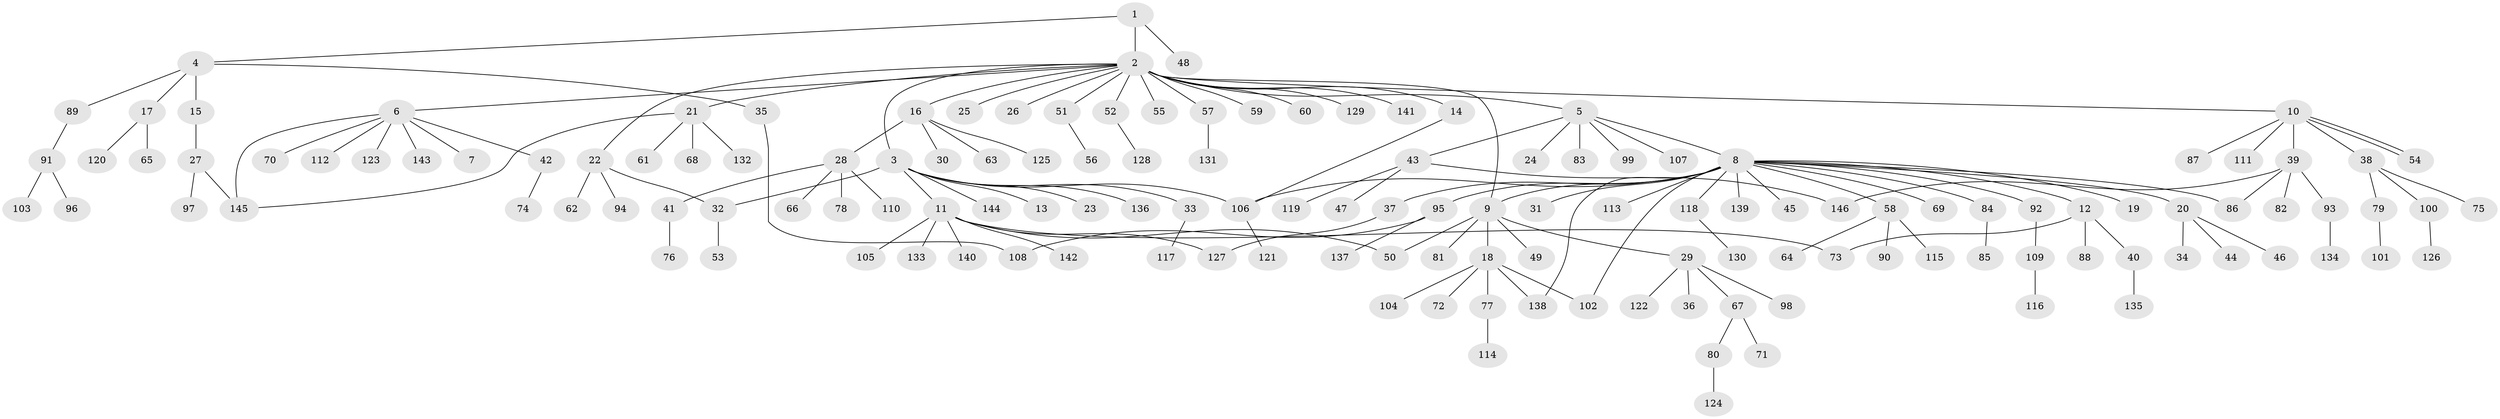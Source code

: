 // Generated by graph-tools (version 1.1) at 2025/26/03/09/25 03:26:05]
// undirected, 146 vertices, 160 edges
graph export_dot {
graph [start="1"]
  node [color=gray90,style=filled];
  1;
  2;
  3;
  4;
  5;
  6;
  7;
  8;
  9;
  10;
  11;
  12;
  13;
  14;
  15;
  16;
  17;
  18;
  19;
  20;
  21;
  22;
  23;
  24;
  25;
  26;
  27;
  28;
  29;
  30;
  31;
  32;
  33;
  34;
  35;
  36;
  37;
  38;
  39;
  40;
  41;
  42;
  43;
  44;
  45;
  46;
  47;
  48;
  49;
  50;
  51;
  52;
  53;
  54;
  55;
  56;
  57;
  58;
  59;
  60;
  61;
  62;
  63;
  64;
  65;
  66;
  67;
  68;
  69;
  70;
  71;
  72;
  73;
  74;
  75;
  76;
  77;
  78;
  79;
  80;
  81;
  82;
  83;
  84;
  85;
  86;
  87;
  88;
  89;
  90;
  91;
  92;
  93;
  94;
  95;
  96;
  97;
  98;
  99;
  100;
  101;
  102;
  103;
  104;
  105;
  106;
  107;
  108;
  109;
  110;
  111;
  112;
  113;
  114;
  115;
  116;
  117;
  118;
  119;
  120;
  121;
  122;
  123;
  124;
  125;
  126;
  127;
  128;
  129;
  130;
  131;
  132;
  133;
  134;
  135;
  136;
  137;
  138;
  139;
  140;
  141;
  142;
  143;
  144;
  145;
  146;
  1 -- 2;
  1 -- 4;
  1 -- 48;
  2 -- 3;
  2 -- 5;
  2 -- 6;
  2 -- 9;
  2 -- 10;
  2 -- 14;
  2 -- 16;
  2 -- 21;
  2 -- 22;
  2 -- 25;
  2 -- 26;
  2 -- 51;
  2 -- 52;
  2 -- 55;
  2 -- 57;
  2 -- 59;
  2 -- 60;
  2 -- 129;
  2 -- 141;
  3 -- 11;
  3 -- 13;
  3 -- 23;
  3 -- 32;
  3 -- 33;
  3 -- 106;
  3 -- 136;
  3 -- 144;
  4 -- 15;
  4 -- 17;
  4 -- 35;
  4 -- 89;
  5 -- 8;
  5 -- 24;
  5 -- 43;
  5 -- 83;
  5 -- 99;
  5 -- 107;
  6 -- 7;
  6 -- 42;
  6 -- 70;
  6 -- 112;
  6 -- 123;
  6 -- 143;
  6 -- 145;
  8 -- 9;
  8 -- 12;
  8 -- 19;
  8 -- 20;
  8 -- 31;
  8 -- 37;
  8 -- 45;
  8 -- 58;
  8 -- 69;
  8 -- 84;
  8 -- 86;
  8 -- 92;
  8 -- 95;
  8 -- 102;
  8 -- 106;
  8 -- 113;
  8 -- 118;
  8 -- 138;
  8 -- 139;
  9 -- 18;
  9 -- 29;
  9 -- 49;
  9 -- 50;
  9 -- 81;
  10 -- 38;
  10 -- 39;
  10 -- 54;
  10 -- 54;
  10 -- 87;
  10 -- 111;
  11 -- 50;
  11 -- 73;
  11 -- 105;
  11 -- 127;
  11 -- 133;
  11 -- 140;
  11 -- 142;
  12 -- 40;
  12 -- 73;
  12 -- 88;
  14 -- 106;
  15 -- 27;
  16 -- 28;
  16 -- 30;
  16 -- 63;
  16 -- 125;
  17 -- 65;
  17 -- 120;
  18 -- 72;
  18 -- 77;
  18 -- 102;
  18 -- 104;
  18 -- 138;
  20 -- 34;
  20 -- 44;
  20 -- 46;
  21 -- 61;
  21 -- 68;
  21 -- 132;
  21 -- 145;
  22 -- 32;
  22 -- 62;
  22 -- 94;
  27 -- 97;
  27 -- 145;
  28 -- 41;
  28 -- 66;
  28 -- 78;
  28 -- 110;
  29 -- 36;
  29 -- 67;
  29 -- 98;
  29 -- 122;
  32 -- 53;
  33 -- 117;
  35 -- 108;
  37 -- 127;
  38 -- 75;
  38 -- 79;
  38 -- 100;
  39 -- 82;
  39 -- 86;
  39 -- 93;
  39 -- 146;
  40 -- 135;
  41 -- 76;
  42 -- 74;
  43 -- 47;
  43 -- 119;
  43 -- 146;
  51 -- 56;
  52 -- 128;
  57 -- 131;
  58 -- 64;
  58 -- 90;
  58 -- 115;
  67 -- 71;
  67 -- 80;
  77 -- 114;
  79 -- 101;
  80 -- 124;
  84 -- 85;
  89 -- 91;
  91 -- 96;
  91 -- 103;
  92 -- 109;
  93 -- 134;
  95 -- 108;
  95 -- 137;
  100 -- 126;
  106 -- 121;
  109 -- 116;
  118 -- 130;
}
